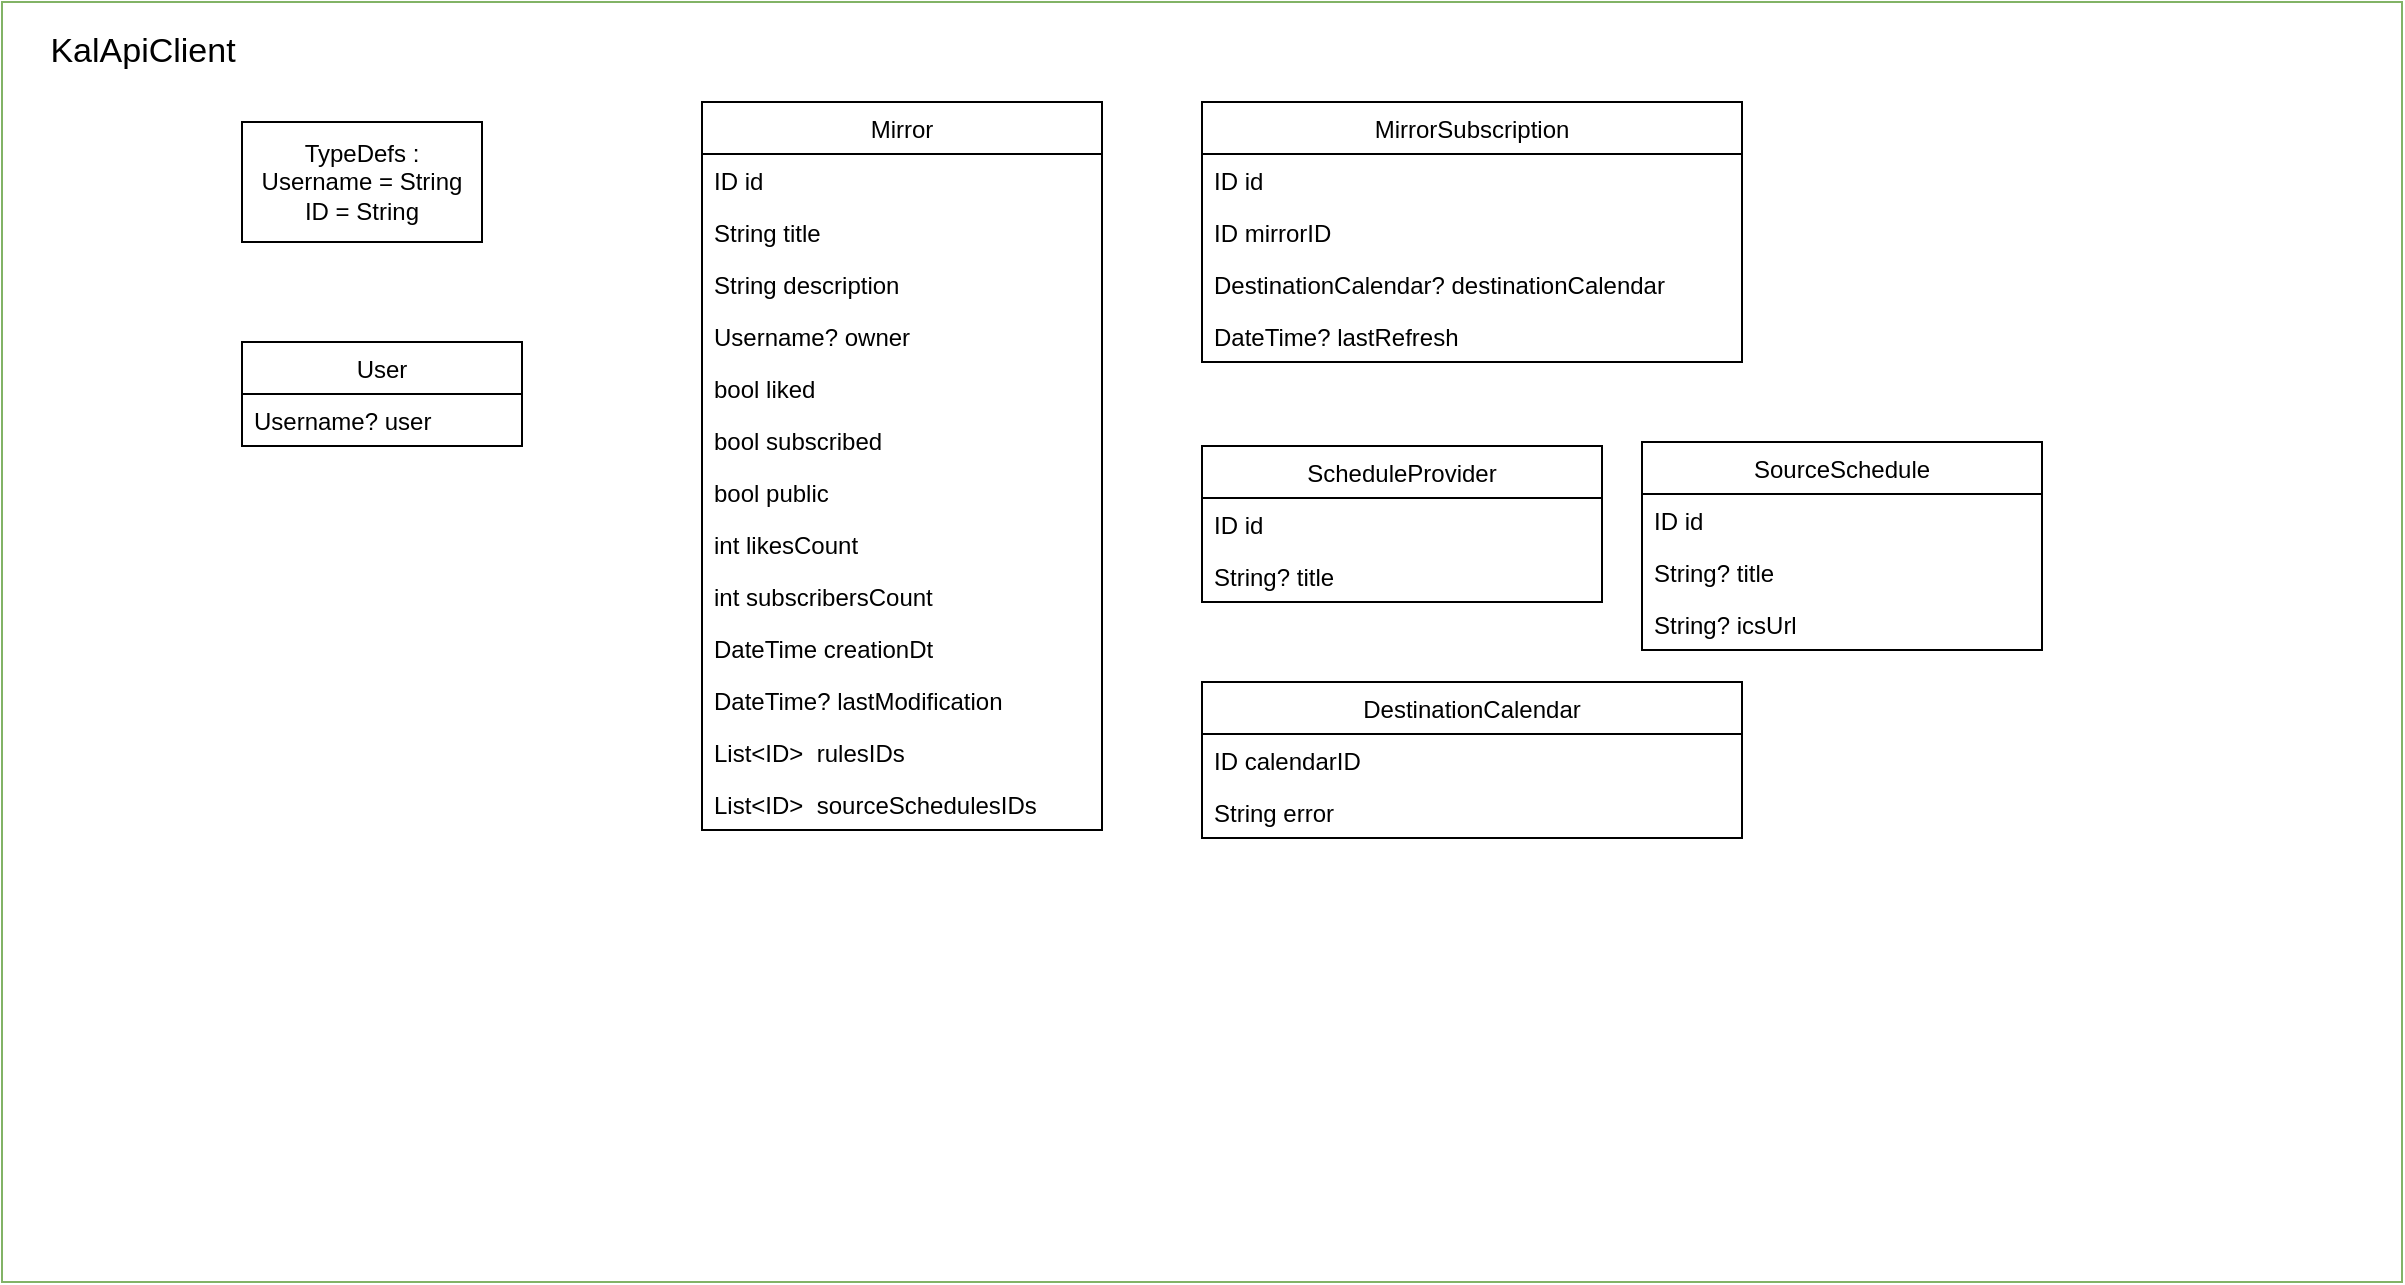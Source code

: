 <mxfile version="20.4.0" type="device"><diagram id="C5RBs43oDa-KdzZeNtuy" name="Page-1"><mxGraphModel dx="741" dy="1566" grid="1" gridSize="10" guides="1" tooltips="1" connect="1" arrows="1" fold="1" page="1" pageScale="1" pageWidth="827" pageHeight="1169" math="0" shadow="0"><root><mxCell id="WIyWlLk6GJQsqaUBKTNV-0"/><mxCell id="WIyWlLk6GJQsqaUBKTNV-1" parent="WIyWlLk6GJQsqaUBKTNV-0"/><mxCell id="NvPSokIqA2up-w_59iPe-58" value="" style="rounded=0;whiteSpace=wrap;html=1;fillColor=none;strokeColor=#82b366;fillStyle=solid;" vertex="1" parent="WIyWlLk6GJQsqaUBKTNV-1"><mxGeometry x="270" y="-90" width="1200" height="640" as="geometry"/></mxCell><mxCell id="NvPSokIqA2up-w_59iPe-3" value="Mirror" style="swimlane;fontStyle=0;childLayout=stackLayout;horizontal=1;startSize=26;fillColor=none;horizontalStack=0;resizeParent=1;resizeParentMax=0;resizeLast=0;collapsible=1;marginBottom=0;" vertex="1" parent="WIyWlLk6GJQsqaUBKTNV-1"><mxGeometry x="620" y="-40" width="200" height="364" as="geometry"/></mxCell><mxCell id="NvPSokIqA2up-w_59iPe-4" value="ID id" style="text;strokeColor=none;fillColor=none;align=left;verticalAlign=top;spacingLeft=4;spacingRight=4;overflow=hidden;rotatable=0;points=[[0,0.5],[1,0.5]];portConstraint=eastwest;" vertex="1" parent="NvPSokIqA2up-w_59iPe-3"><mxGeometry y="26" width="200" height="26" as="geometry"/></mxCell><mxCell id="NvPSokIqA2up-w_59iPe-5" value="String title" style="text;strokeColor=none;fillColor=none;align=left;verticalAlign=top;spacingLeft=4;spacingRight=4;overflow=hidden;rotatable=0;points=[[0,0.5],[1,0.5]];portConstraint=eastwest;" vertex="1" parent="NvPSokIqA2up-w_59iPe-3"><mxGeometry y="52" width="200" height="26" as="geometry"/></mxCell><mxCell id="NvPSokIqA2up-w_59iPe-6" value="String description&#10;" style="text;strokeColor=none;fillColor=none;align=left;verticalAlign=top;spacingLeft=4;spacingRight=4;overflow=hidden;rotatable=0;points=[[0,0.5],[1,0.5]];portConstraint=eastwest;" vertex="1" parent="NvPSokIqA2up-w_59iPe-3"><mxGeometry y="78" width="200" height="26" as="geometry"/></mxCell><mxCell id="NvPSokIqA2up-w_59iPe-18" value="Username? owner" style="text;strokeColor=none;fillColor=none;align=left;verticalAlign=top;spacingLeft=4;spacingRight=4;overflow=hidden;rotatable=0;points=[[0,0.5],[1,0.5]];portConstraint=eastwest;" vertex="1" parent="NvPSokIqA2up-w_59iPe-3"><mxGeometry y="104" width="200" height="26" as="geometry"/></mxCell><mxCell id="NvPSokIqA2up-w_59iPe-7" value="bool liked&#10;" style="text;strokeColor=none;fillColor=none;align=left;verticalAlign=top;spacingLeft=4;spacingRight=4;overflow=hidden;rotatable=0;points=[[0,0.5],[1,0.5]];portConstraint=eastwest;" vertex="1" parent="NvPSokIqA2up-w_59iPe-3"><mxGeometry y="130" width="200" height="26" as="geometry"/></mxCell><mxCell id="NvPSokIqA2up-w_59iPe-8" value="bool subscribed" style="text;strokeColor=none;fillColor=none;align=left;verticalAlign=top;spacingLeft=4;spacingRight=4;overflow=hidden;rotatable=0;points=[[0,0.5],[1,0.5]];portConstraint=eastwest;" vertex="1" parent="NvPSokIqA2up-w_59iPe-3"><mxGeometry y="156" width="200" height="26" as="geometry"/></mxCell><mxCell id="NvPSokIqA2up-w_59iPe-9" value="bool public" style="text;strokeColor=none;fillColor=none;align=left;verticalAlign=top;spacingLeft=4;spacingRight=4;overflow=hidden;rotatable=0;points=[[0,0.5],[1,0.5]];portConstraint=eastwest;" vertex="1" parent="NvPSokIqA2up-w_59iPe-3"><mxGeometry y="182" width="200" height="26" as="geometry"/></mxCell><mxCell id="NvPSokIqA2up-w_59iPe-11" value="int likesCount" style="text;strokeColor=none;fillColor=none;align=left;verticalAlign=top;spacingLeft=4;spacingRight=4;overflow=hidden;rotatable=0;points=[[0,0.5],[1,0.5]];portConstraint=eastwest;" vertex="1" parent="NvPSokIqA2up-w_59iPe-3"><mxGeometry y="208" width="200" height="26" as="geometry"/></mxCell><mxCell id="NvPSokIqA2up-w_59iPe-12" value="int subscribersCount" style="text;strokeColor=none;fillColor=none;align=left;verticalAlign=top;spacingLeft=4;spacingRight=4;overflow=hidden;rotatable=0;points=[[0,0.5],[1,0.5]];portConstraint=eastwest;" vertex="1" parent="NvPSokIqA2up-w_59iPe-3"><mxGeometry y="234" width="200" height="26" as="geometry"/></mxCell><mxCell id="NvPSokIqA2up-w_59iPe-13" value="DateTime creationDt" style="text;strokeColor=none;fillColor=none;align=left;verticalAlign=top;spacingLeft=4;spacingRight=4;overflow=hidden;rotatable=0;points=[[0,0.5],[1,0.5]];portConstraint=eastwest;" vertex="1" parent="NvPSokIqA2up-w_59iPe-3"><mxGeometry y="260" width="200" height="26" as="geometry"/></mxCell><mxCell id="NvPSokIqA2up-w_59iPe-15" value="DateTime? lastModification" style="text;strokeColor=none;fillColor=none;align=left;verticalAlign=top;spacingLeft=4;spacingRight=4;overflow=hidden;rotatable=0;points=[[0,0.5],[1,0.5]];portConstraint=eastwest;" vertex="1" parent="NvPSokIqA2up-w_59iPe-3"><mxGeometry y="286" width="200" height="26" as="geometry"/></mxCell><mxCell id="NvPSokIqA2up-w_59iPe-16" value="List&lt;ID&gt;  rulesIDs" style="text;strokeColor=none;fillColor=none;align=left;verticalAlign=top;spacingLeft=4;spacingRight=4;overflow=hidden;rotatable=0;points=[[0,0.5],[1,0.5]];portConstraint=eastwest;" vertex="1" parent="NvPSokIqA2up-w_59iPe-3"><mxGeometry y="312" width="200" height="26" as="geometry"/></mxCell><mxCell id="NvPSokIqA2up-w_59iPe-17" value="List&lt;ID&gt;  sourceSchedulesIDs" style="text;strokeColor=none;fillColor=none;align=left;verticalAlign=top;spacingLeft=4;spacingRight=4;overflow=hidden;rotatable=0;points=[[0,0.5],[1,0.5]];portConstraint=eastwest;" vertex="1" parent="NvPSokIqA2up-w_59iPe-3"><mxGeometry y="338" width="200" height="26" as="geometry"/></mxCell><mxCell id="NvPSokIqA2up-w_59iPe-19" value="TypeDefs :&lt;br&gt;Username = String&lt;br&gt;ID = String" style="rounded=0;whiteSpace=wrap;html=1;" vertex="1" parent="WIyWlLk6GJQsqaUBKTNV-1"><mxGeometry x="390" y="-30" width="120" height="60" as="geometry"/></mxCell><mxCell id="NvPSokIqA2up-w_59iPe-20" value="MirrorSubscription" style="swimlane;fontStyle=0;childLayout=stackLayout;horizontal=1;startSize=26;fillColor=none;horizontalStack=0;resizeParent=1;resizeParentMax=0;resizeLast=0;collapsible=1;marginBottom=0;" vertex="1" parent="WIyWlLk6GJQsqaUBKTNV-1"><mxGeometry x="870" y="-40" width="270" height="130" as="geometry"/></mxCell><mxCell id="NvPSokIqA2up-w_59iPe-21" value="ID id" style="text;strokeColor=none;fillColor=none;align=left;verticalAlign=top;spacingLeft=4;spacingRight=4;overflow=hidden;rotatable=0;points=[[0,0.5],[1,0.5]];portConstraint=eastwest;" vertex="1" parent="NvPSokIqA2up-w_59iPe-20"><mxGeometry y="26" width="270" height="26" as="geometry"/></mxCell><mxCell id="NvPSokIqA2up-w_59iPe-22" value="ID mirrorID" style="text;strokeColor=none;fillColor=none;align=left;verticalAlign=top;spacingLeft=4;spacingRight=4;overflow=hidden;rotatable=0;points=[[0,0.5],[1,0.5]];portConstraint=eastwest;" vertex="1" parent="NvPSokIqA2up-w_59iPe-20"><mxGeometry y="52" width="270" height="26" as="geometry"/></mxCell><mxCell id="NvPSokIqA2up-w_59iPe-23" value="DestinationCalendar? destinationCalendar" style="text;strokeColor=none;fillColor=none;align=left;verticalAlign=top;spacingLeft=4;spacingRight=4;overflow=hidden;rotatable=0;points=[[0,0.5],[1,0.5]];portConstraint=eastwest;" vertex="1" parent="NvPSokIqA2up-w_59iPe-20"><mxGeometry y="78" width="270" height="26" as="geometry"/></mxCell><mxCell id="NvPSokIqA2up-w_59iPe-74" value="DateTime? lastRefresh" style="text;strokeColor=none;fillColor=none;align=left;verticalAlign=top;spacingLeft=4;spacingRight=4;overflow=hidden;rotatable=0;points=[[0,0.5],[1,0.5]];portConstraint=eastwest;" vertex="1" parent="NvPSokIqA2up-w_59iPe-20"><mxGeometry y="104" width="270" height="26" as="geometry"/></mxCell><mxCell id="NvPSokIqA2up-w_59iPe-54" value="User" style="swimlane;fontStyle=0;childLayout=stackLayout;horizontal=1;startSize=26;fillColor=none;horizontalStack=0;resizeParent=1;resizeParentMax=0;resizeLast=0;collapsible=1;marginBottom=0;" vertex="1" parent="WIyWlLk6GJQsqaUBKTNV-1"><mxGeometry x="390" y="80" width="140" height="52" as="geometry"/></mxCell><mxCell id="NvPSokIqA2up-w_59iPe-55" value="Username? user" style="text;strokeColor=none;fillColor=none;align=left;verticalAlign=top;spacingLeft=4;spacingRight=4;overflow=hidden;rotatable=0;points=[[0,0.5],[1,0.5]];portConstraint=eastwest;" vertex="1" parent="NvPSokIqA2up-w_59iPe-54"><mxGeometry y="26" width="140" height="26" as="geometry"/></mxCell><mxCell id="NvPSokIqA2up-w_59iPe-59" value="KalApiClient" style="text;html=1;align=center;verticalAlign=middle;resizable=0;points=[];autosize=1;strokeColor=none;fillColor=none;fontSize=17;" vertex="1" parent="WIyWlLk6GJQsqaUBKTNV-1"><mxGeometry x="280" y="-80" width="120" height="30" as="geometry"/></mxCell><mxCell id="NvPSokIqA2up-w_59iPe-60" value="SourceSchedule" style="swimlane;fontStyle=0;childLayout=stackLayout;horizontal=1;startSize=26;fillColor=none;horizontalStack=0;resizeParent=1;resizeParentMax=0;resizeLast=0;collapsible=1;marginBottom=0;" vertex="1" parent="WIyWlLk6GJQsqaUBKTNV-1"><mxGeometry x="1090" y="130" width="200" height="104" as="geometry"/></mxCell><mxCell id="NvPSokIqA2up-w_59iPe-61" value="ID id" style="text;strokeColor=none;fillColor=none;align=left;verticalAlign=top;spacingLeft=4;spacingRight=4;overflow=hidden;rotatable=0;points=[[0,0.5],[1,0.5]];portConstraint=eastwest;" vertex="1" parent="NvPSokIqA2up-w_59iPe-60"><mxGeometry y="26" width="200" height="26" as="geometry"/></mxCell><mxCell id="NvPSokIqA2up-w_59iPe-62" value="String? title" style="text;strokeColor=none;fillColor=none;align=left;verticalAlign=top;spacingLeft=4;spacingRight=4;overflow=hidden;rotatable=0;points=[[0,0.5],[1,0.5]];portConstraint=eastwest;" vertex="1" parent="NvPSokIqA2up-w_59iPe-60"><mxGeometry y="52" width="200" height="26" as="geometry"/></mxCell><mxCell id="NvPSokIqA2up-w_59iPe-66" value="String? icsUrl" style="text;strokeColor=none;fillColor=none;align=left;verticalAlign=top;spacingLeft=4;spacingRight=4;overflow=hidden;rotatable=0;points=[[0,0.5],[1,0.5]];portConstraint=eastwest;" vertex="1" parent="NvPSokIqA2up-w_59iPe-60"><mxGeometry y="78" width="200" height="26" as="geometry"/></mxCell><mxCell id="NvPSokIqA2up-w_59iPe-67" value="ScheduleProvider" style="swimlane;fontStyle=0;childLayout=stackLayout;horizontal=1;startSize=26;fillColor=none;horizontalStack=0;resizeParent=1;resizeParentMax=0;resizeLast=0;collapsible=1;marginBottom=0;" vertex="1" parent="WIyWlLk6GJQsqaUBKTNV-1"><mxGeometry x="870" y="132" width="200" height="78" as="geometry"/></mxCell><mxCell id="NvPSokIqA2up-w_59iPe-68" value="ID id" style="text;strokeColor=none;fillColor=none;align=left;verticalAlign=top;spacingLeft=4;spacingRight=4;overflow=hidden;rotatable=0;points=[[0,0.5],[1,0.5]];portConstraint=eastwest;" vertex="1" parent="NvPSokIqA2up-w_59iPe-67"><mxGeometry y="26" width="200" height="26" as="geometry"/></mxCell><mxCell id="NvPSokIqA2up-w_59iPe-69" value="String? title" style="text;strokeColor=none;fillColor=none;align=left;verticalAlign=top;spacingLeft=4;spacingRight=4;overflow=hidden;rotatable=0;points=[[0,0.5],[1,0.5]];portConstraint=eastwest;" vertex="1" parent="NvPSokIqA2up-w_59iPe-67"><mxGeometry y="52" width="200" height="26" as="geometry"/></mxCell><mxCell id="NvPSokIqA2up-w_59iPe-75" value="DestinationCalendar" style="swimlane;fontStyle=0;childLayout=stackLayout;horizontal=1;startSize=26;fillColor=none;horizontalStack=0;resizeParent=1;resizeParentMax=0;resizeLast=0;collapsible=1;marginBottom=0;" vertex="1" parent="WIyWlLk6GJQsqaUBKTNV-1"><mxGeometry x="870" y="250" width="270" height="78" as="geometry"/></mxCell><mxCell id="NvPSokIqA2up-w_59iPe-76" value="ID calendarID" style="text;strokeColor=none;fillColor=none;align=left;verticalAlign=top;spacingLeft=4;spacingRight=4;overflow=hidden;rotatable=0;points=[[0,0.5],[1,0.5]];portConstraint=eastwest;" vertex="1" parent="NvPSokIqA2up-w_59iPe-75"><mxGeometry y="26" width="270" height="26" as="geometry"/></mxCell><mxCell id="NvPSokIqA2up-w_59iPe-79" value="String error" style="text;strokeColor=none;fillColor=none;align=left;verticalAlign=top;spacingLeft=4;spacingRight=4;overflow=hidden;rotatable=0;points=[[0,0.5],[1,0.5]];portConstraint=eastwest;" vertex="1" parent="NvPSokIqA2up-w_59iPe-75"><mxGeometry y="52" width="270" height="26" as="geometry"/></mxCell></root></mxGraphModel></diagram></mxfile>